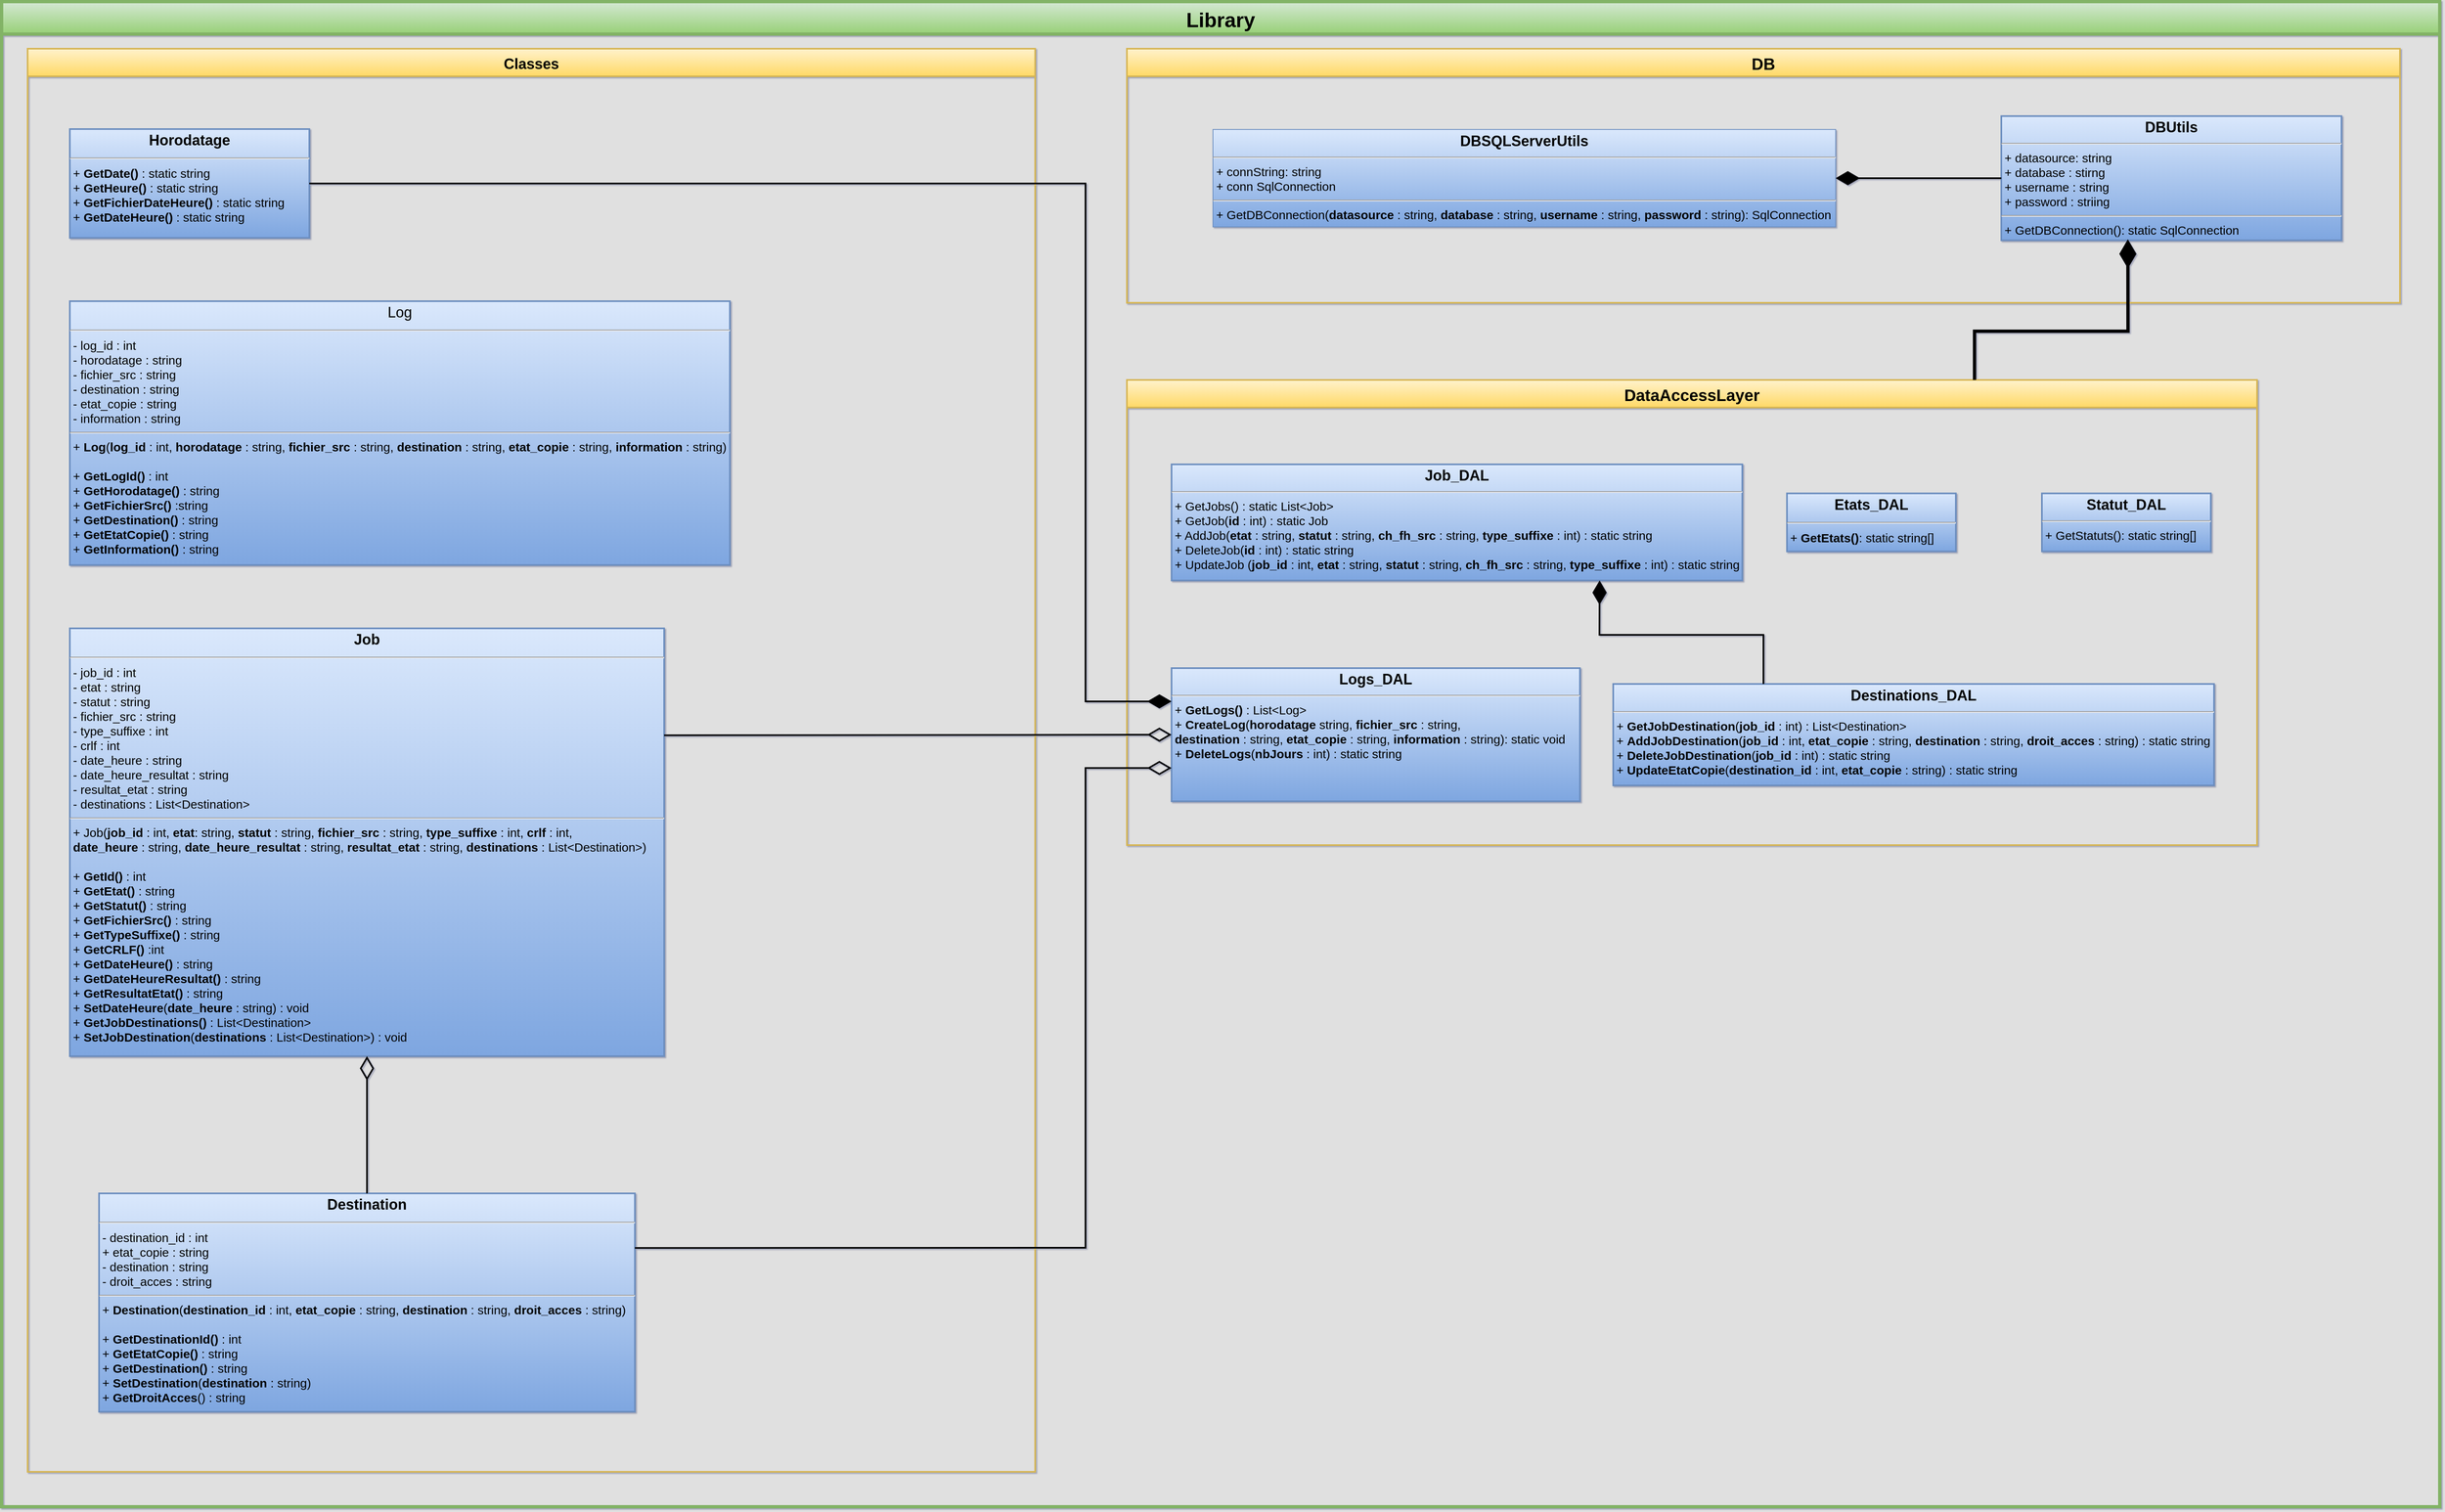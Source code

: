 <mxfile version="17.2.4" type="device"><diagram id="C5RBs43oDa-KdzZeNtuy" name="Application"><mxGraphModel dx="6063" dy="4114" grid="0" gridSize="10" guides="1" tooltips="1" connect="1" arrows="1" fold="1" page="0" pageScale="1" pageWidth="827" pageHeight="1169" background="#E0E0E0" math="0" shadow="1"><root><mxCell id="WIyWlLk6GJQsqaUBKTNV-0"/><mxCell id="WIyWlLk6GJQsqaUBKTNV-1" parent="WIyWlLk6GJQsqaUBKTNV-0"/><mxCell id="hb9x6zN0Gf0mXIbiB-nM-0" value="Library" style="swimlane;fontSize=25;startSize=40;verticalAlign=middle;align=center;horizontal=1;fillColor=#d5e8d4;strokeColor=#82b366;gradientColor=#97d077;strokeWidth=4;" parent="WIyWlLk6GJQsqaUBKTNV-1" vertex="1"><mxGeometry x="-1870" y="-1275" width="3003" height="1854" as="geometry"><mxRectangle x="609" y="-450" width="136" height="34" as="alternateBounds"/></mxGeometry></mxCell><mxCell id="xpOOjjCDLaTisR0RUrIl-22" style="edgeStyle=orthogonalEdgeStyle;rounded=0;orthogonalLoop=1;jettySize=auto;html=1;exitX=0.5;exitY=1;exitDx=0;exitDy=0;" parent="hb9x6zN0Gf0mXIbiB-nM-0" edge="1"><mxGeometry relative="1" as="geometry"><mxPoint x="365" y="502.0" as="sourcePoint"/><mxPoint x="365" y="502.0" as="targetPoint"/></mxGeometry></mxCell><mxCell id="nRmfAmQFptnGc-4oLcrV-16" value="DB" style="swimlane;startSize=34;fontSize=20;fillColor=#fff2cc;gradientColor=#ffd966;strokeColor=#d6b656;strokeWidth=2;" parent="hb9x6zN0Gf0mXIbiB-nM-0" vertex="1"><mxGeometry x="1386" y="58" width="1568" height="313" as="geometry"/></mxCell><mxCell id="xpOOjjCDLaTisR0RUrIl-7" value="&lt;p style=&quot;margin: 4px 0px 0px ; text-align: center&quot;&gt;&lt;b&gt;&lt;font style=&quot;font-size: 18px&quot;&gt;DBUtils&lt;/font&gt;&lt;/b&gt;&lt;/p&gt;&lt;hr style=&quot;font-size: 15px&quot;&gt;&lt;p style=&quot;margin: 0px 0px 0px 4px ; font-size: 15px&quot;&gt;+ datasource: string&lt;/p&gt;&lt;p style=&quot;margin: 0px 0px 0px 4px ; font-size: 15px&quot;&gt;+ database : stirng&lt;/p&gt;&lt;p style=&quot;margin: 0px 0px 0px 4px ; font-size: 15px&quot;&gt;+ username : string&lt;/p&gt;&lt;p style=&quot;margin: 0px 0px 0px 4px ; font-size: 15px&quot;&gt;+ password : striing&lt;/p&gt;&lt;hr style=&quot;font-size: 15px&quot;&gt;&lt;p style=&quot;margin: 0px 0px 0px 4px ; font-size: 15px&quot;&gt;+ GetDBConnection(): static SqlConnection&lt;/p&gt;" style="verticalAlign=top;align=left;overflow=fill;fontSize=15;fontFamily=Helvetica;html=1;fillColor=#dae8fc;gradientColor=#7ea6e0;strokeColor=#6c8ebf;strokeWidth=2;" parent="nRmfAmQFptnGc-4oLcrV-16" vertex="1"><mxGeometry x="1077" y="83" width="419" height="153" as="geometry"/></mxCell><mxCell id="xpOOjjCDLaTisR0RUrIl-5" value="&lt;p style=&quot;margin: 4px 0px 0px ; text-align: center&quot;&gt;&lt;b&gt;&lt;font style=&quot;font-size: 18px&quot;&gt;DBSQLServerUtils&lt;/font&gt;&lt;/b&gt;&lt;/p&gt;&lt;hr style=&quot;font-size: 15px&quot;&gt;&lt;p style=&quot;margin: 0px 0px 0px 4px ; font-size: 15px&quot;&gt;+ connString: string&lt;/p&gt;&lt;p style=&quot;margin: 0px 0px 0px 4px ; font-size: 15px&quot;&gt;+ conn SqlConnection&lt;/p&gt;&lt;hr style=&quot;font-size: 15px&quot;&gt;&lt;p style=&quot;margin: 0px 0px 0px 4px ; font-size: 15px&quot;&gt;+ GetDBConnection(&lt;b&gt;datasource &lt;/b&gt;: string, &lt;b&gt;database &lt;/b&gt;: string, &lt;b&gt;username &lt;/b&gt;: string, &lt;b&gt;password &lt;/b&gt;: string): SqlConnection&lt;/p&gt;" style="verticalAlign=top;align=left;overflow=fill;fontSize=15;fontFamily=Helvetica;html=1;fillColor=#dae8fc;gradientColor=#7ea6e0;strokeColor=#6c8ebf;" parent="nRmfAmQFptnGc-4oLcrV-16" vertex="1"><mxGeometry x="106" y="99.5" width="767" height="120" as="geometry"/></mxCell><mxCell id="_DrFh4fkONArMXpDHNtt-1" value="" style="endArrow=diamondThin;endFill=1;endSize=24;html=1;rounded=0;entryX=1;entryY=0.5;entryDx=0;entryDy=0;exitX=0;exitY=0.5;exitDx=0;exitDy=0;strokeWidth=2;" parent="nRmfAmQFptnGc-4oLcrV-16" source="xpOOjjCDLaTisR0RUrIl-7" target="xpOOjjCDLaTisR0RUrIl-5" edge="1"><mxGeometry width="160" relative="1" as="geometry"><mxPoint x="413" y="309" as="sourcePoint"/><mxPoint x="573" y="309" as="targetPoint"/></mxGeometry></mxCell><mxCell id="nRmfAmQFptnGc-4oLcrV-15" value="DataAccessLayer" style="swimlane;startSize=34;fontSize=20;fillColor=#fff2cc;gradientColor=#ffd966;strokeColor=#d6b656;strokeWidth=2;" parent="hb9x6zN0Gf0mXIbiB-nM-0" vertex="1"><mxGeometry x="1386" y="466" width="1392" height="573" as="geometry"/></mxCell><mxCell id="nRmfAmQFptnGc-4oLcrV-2" value="&lt;p style=&quot;margin: 4px 0px 0px ; text-align: center&quot;&gt;&lt;b&gt;&lt;font style=&quot;font-size: 18px&quot;&gt;Statut_DAL&lt;/font&gt;&lt;/b&gt;&lt;/p&gt;&lt;hr style=&quot;font-size: 15px&quot;&gt;&lt;p style=&quot;margin: 0px 0px 0px 4px ; font-size: 15px&quot;&gt;+ GetStatuts(): static string[]&lt;/p&gt;" style="verticalAlign=top;align=left;overflow=fill;fontSize=15;fontFamily=Helvetica;html=1;fillColor=#dae8fc;gradientColor=#7ea6e0;strokeColor=#6c8ebf;strokeWidth=2;" parent="nRmfAmQFptnGc-4oLcrV-15" vertex="1"><mxGeometry x="1127" y="139.75" width="208" height="71.5" as="geometry"/></mxCell><mxCell id="nRmfAmQFptnGc-4oLcrV-3" value="&lt;p style=&quot;margin: 4px 0px 0px ; text-align: center&quot;&gt;&lt;b&gt;&lt;font style=&quot;font-size: 18px&quot;&gt;Destinations_DAL&lt;/font&gt;&lt;/b&gt;&lt;/p&gt;&lt;hr style=&quot;font-size: 15px&quot;&gt;&lt;p style=&quot;margin: 0px 0px 0px 4px ; font-size: 15px&quot;&gt;&lt;/p&gt;&lt;p style=&quot;margin: 0px 0px 0px 4px ; font-size: 15px&quot;&gt;+ &lt;b&gt;GetJobDestination&lt;/b&gt;(&lt;b&gt;job_id&lt;/b&gt; : int) : List&amp;lt;Destination&amp;gt;&lt;/p&gt;&lt;p style=&quot;margin: 0px 0px 0px 4px ; font-size: 15px&quot;&gt;+ &lt;b&gt;AddJobDestination&lt;/b&gt;(&lt;b&gt;job_id&lt;/b&gt; : int, &lt;b&gt;etat_copie&lt;/b&gt; : string, &lt;b&gt;destination&lt;/b&gt; : string, &lt;b&gt;droit_acces&lt;/b&gt; : string) : static string&lt;/p&gt;&lt;p style=&quot;margin: 0px 0px 0px 4px ; font-size: 15px&quot;&gt;+ &lt;b&gt;DeleteJobDestination&lt;/b&gt;(&lt;b&gt;job_id&lt;/b&gt; : int) : static string&lt;/p&gt;&lt;p style=&quot;margin: 0px 0px 0px 4px ; font-size: 15px&quot;&gt;+ &lt;b&gt;UpdateEtatCopie&lt;/b&gt;(&lt;b&gt;destination_id&lt;/b&gt; : int, &lt;b&gt;etat_copie&amp;nbsp;&lt;/b&gt;: string) : static string&lt;/p&gt;" style="verticalAlign=top;align=left;overflow=fill;fontSize=15;fontFamily=Helvetica;html=1;fillColor=#dae8fc;gradientColor=#7ea6e0;strokeColor=#6c8ebf;strokeWidth=2;" parent="nRmfAmQFptnGc-4oLcrV-15" vertex="1"><mxGeometry x="599" y="374.5" width="740" height="125" as="geometry"/></mxCell><mxCell id="nRmfAmQFptnGc-4oLcrV-20" value="&lt;p style=&quot;margin: 4px 0px 0px ; text-align: center&quot;&gt;&lt;b&gt;&lt;font style=&quot;font-size: 18px&quot;&gt;Job_DAL&lt;/font&gt;&lt;/b&gt;&lt;/p&gt;&lt;hr style=&quot;font-size: 15px&quot;&gt;&lt;p style=&quot;margin: 0px 0px 0px 4px ; font-size: 15px&quot;&gt;+ GetJobs() : static List&amp;lt;Job&amp;gt;&lt;/p&gt;&lt;p style=&quot;margin: 0px 0px 0px 4px ; font-size: 15px&quot;&gt;+ GetJob(&lt;b&gt;id &lt;/b&gt;: int) : static Job&lt;/p&gt;&lt;p style=&quot;margin: 0px 0px 0px 4px ; font-size: 15px&quot;&gt;+ AddJob(&lt;b&gt;etat&lt;/b&gt; : string, &lt;b&gt;statut&lt;/b&gt; : string, &lt;b&gt;ch_fh_src &lt;/b&gt;: string, &lt;b&gt;type_suffixe&lt;/b&gt; : int) : static string&lt;/p&gt;&lt;p style=&quot;margin: 0px 0px 0px 4px ; font-size: 15px&quot;&gt;+ DeleteJob(&lt;b&gt;id&lt;/b&gt; : int) : static string&lt;/p&gt;&lt;p style=&quot;margin: 0px 0px 0px 4px ; font-size: 15px&quot;&gt;+ UpdateJob (&lt;b&gt;job_id&lt;/b&gt; : int, &lt;b&gt;etat &lt;/b&gt;: string, &lt;b&gt;statut&lt;/b&gt; : string, &lt;b&gt;ch_fh_src&lt;/b&gt; : string, &lt;b&gt;type_suffixe&lt;/b&gt; : int) : static string&lt;/p&gt;" style="verticalAlign=top;align=left;overflow=fill;fontSize=15;fontFamily=Helvetica;html=1;fillColor=#dae8fc;gradientColor=#7ea6e0;strokeColor=#6c8ebf;strokeWidth=2;" parent="nRmfAmQFptnGc-4oLcrV-15" vertex="1"><mxGeometry x="55" y="104" width="703" height="143" as="geometry"/></mxCell><mxCell id="nRmfAmQFptnGc-4oLcrV-23" value="&lt;p style=&quot;margin: 4px 0px 0px ; text-align: center ; font-size: 18px&quot;&gt;&lt;b&gt;&lt;font style=&quot;font-size: 18px&quot;&gt;Etats_DAL&lt;/font&gt;&lt;/b&gt;&lt;/p&gt;&lt;hr style=&quot;font-size: 18px&quot;&gt;&lt;p style=&quot;margin: 0px 0px 0px 4px ; font-size: 15px&quot;&gt;+ &lt;b&gt;GetEtats()&lt;/b&gt;: static string[]&lt;/p&gt;" style="verticalAlign=top;align=left;overflow=fill;fontSize=15;fontFamily=Helvetica;html=1;fillColor=#dae8fc;gradientColor=#7ea6e0;strokeColor=#6c8ebf;strokeWidth=2;" parent="nRmfAmQFptnGc-4oLcrV-15" vertex="1"><mxGeometry x="813" y="139.75" width="208" height="71.5" as="geometry"/></mxCell><mxCell id="fAviPBLPB5H1HGXgTzV6-0" value="&lt;p style=&quot;margin: 4px 0px 0px ; text-align: center&quot;&gt;&lt;b&gt;&lt;font style=&quot;font-size: 18px&quot;&gt;Logs_DAL&lt;/font&gt;&lt;/b&gt;&lt;/p&gt;&lt;hr style=&quot;font-size: 15px&quot;&gt;&lt;p style=&quot;margin: 0px 0px 0px 4px ; font-size: 15px&quot;&gt;+ &lt;b&gt;GetLogs()&lt;/b&gt; : List&amp;lt;Log&amp;gt;&lt;/p&gt;&lt;p style=&quot;margin: 0px 0px 0px 4px ; font-size: 15px&quot;&gt;+ &lt;b&gt;CreateLog&lt;/b&gt;(&lt;b&gt;horodatage &lt;/b&gt;string, &lt;b&gt;fichier_src&amp;nbsp;&lt;/b&gt;: string,&amp;nbsp;&lt;/p&gt;&lt;p style=&quot;margin: 0px 0px 0px 4px ; font-size: 15px&quot;&gt;&lt;b&gt;destination&lt;/b&gt; : string,&amp;nbsp;&lt;b&gt;etat_copie &lt;/b&gt;: string, &lt;b&gt;information &lt;/b&gt;: string): static void&lt;/p&gt;&lt;p style=&quot;margin: 0px 0px 0px 4px ; font-size: 15px&quot;&gt;+ &lt;b&gt;DeleteLogs&lt;/b&gt;(&lt;b&gt;nbJours&lt;/b&gt; : int) : static string&lt;/p&gt;" style="verticalAlign=top;align=left;overflow=fill;fontSize=15;fontFamily=Helvetica;html=1;strokeWidth=2;fillColor=#dae8fc;gradientColor=#7ea6e0;strokeColor=#6c8ebf;" parent="nRmfAmQFptnGc-4oLcrV-15" vertex="1"><mxGeometry x="55" y="355" width="503" height="164" as="geometry"/></mxCell><mxCell id="SdlCRwsM3ipwq2xPDZjB-0" value="" style="endArrow=diamondThin;endFill=1;endSize=24;html=1;rounded=0;entryX=0.75;entryY=1;entryDx=0;entryDy=0;exitX=0.25;exitY=0;exitDx=0;exitDy=0;strokeWidth=2;" parent="nRmfAmQFptnGc-4oLcrV-15" source="nRmfAmQFptnGc-4oLcrV-3" target="nRmfAmQFptnGc-4oLcrV-20" edge="1"><mxGeometry width="160" relative="1" as="geometry"><mxPoint x="662" y="430" as="sourcePoint"/><mxPoint x="822" y="430" as="targetPoint"/><Array as="points"><mxPoint x="784" y="314"/><mxPoint x="582" y="314"/></Array></mxGeometry></mxCell><mxCell id="fAviPBLPB5H1HGXgTzV6-6" value="Classes" style="swimlane;fontSize=18;strokeWidth=2;startSize=34;fillColor=#fff2cc;gradientColor=#ffd966;strokeColor=#d6b656;" parent="hb9x6zN0Gf0mXIbiB-nM-0" vertex="1"><mxGeometry x="32" y="58" width="1241" height="1753" as="geometry"/></mxCell><mxCell id="2-amcvFgMCVl23Tk-xyG-0" value="&lt;p style=&quot;margin: 4px 0px 0px ; text-align: center ; font-size: 18px&quot;&gt;&lt;b&gt;&lt;font style=&quot;font-size: 18px&quot;&gt;Job&lt;/font&gt;&lt;/b&gt;&lt;/p&gt;&lt;hr style=&quot;font-size: 18px&quot;&gt;&lt;p style=&quot;margin: 0px 0px 0px 4px ; font-size: 15px&quot;&gt;- job_id : int&lt;/p&gt;&lt;p style=&quot;margin: 0px 0px 0px 4px ; font-size: 15px&quot;&gt;- etat : string&lt;/p&gt;&lt;p style=&quot;margin: 0px 0px 0px 4px ; font-size: 15px&quot;&gt;- statut : string&lt;/p&gt;&lt;p style=&quot;margin: 0px 0px 0px 4px ; font-size: 15px&quot;&gt;- fichier_src : string&lt;/p&gt;&lt;p style=&quot;margin: 0px 0px 0px 4px ; font-size: 15px&quot;&gt;- type_suffixe : int&lt;/p&gt;&lt;p style=&quot;margin: 0px 0px 0px 4px ; font-size: 15px&quot;&gt;- crlf : int&lt;/p&gt;&lt;p style=&quot;margin: 0px 0px 0px 4px ; font-size: 15px&quot;&gt;- date_heure : string&lt;/p&gt;&lt;p style=&quot;margin: 0px 0px 0px 4px ; font-size: 15px&quot;&gt;- date_heure_resultat : string&lt;/p&gt;&lt;p style=&quot;margin: 0px 0px 0px 4px ; font-size: 15px&quot;&gt;- resultat_etat : string&lt;/p&gt;&lt;p style=&quot;margin: 0px 0px 0px 4px ; font-size: 15px&quot;&gt;- destinations : List&amp;lt;Destination&amp;gt;&lt;/p&gt;&lt;hr style=&quot;font-size: 15px&quot;&gt;&lt;p style=&quot;margin: 0px 0px 0px 4px ; font-size: 15px&quot;&gt;+ Job(&lt;b&gt;job_id&lt;/b&gt; : int, &lt;b&gt;etat&lt;/b&gt;: string, &lt;b&gt;statut&lt;/b&gt; : string, &lt;b&gt;fichier_src&lt;/b&gt; : string, &lt;b&gt;type_suffixe&lt;/b&gt; : int, &lt;b&gt;crlf&lt;/b&gt; : int,&amp;nbsp;&lt;/p&gt;&lt;p style=&quot;margin: 0px 0px 0px 4px ; font-size: 15px&quot;&gt;&lt;b&gt;date_heure&lt;/b&gt; : string, &lt;b&gt;date_heure_resultat&lt;/b&gt; : string, &lt;b&gt;resultat_etat&lt;/b&gt; : string, &lt;b&gt;destinations&lt;/b&gt; : List&amp;lt;Destination&amp;gt;)&lt;/p&gt;&lt;p style=&quot;margin: 0px 0px 0px 4px ; font-size: 15px&quot;&gt;&lt;br style=&quot;font-size: 15px&quot;&gt;&lt;/p&gt;&lt;p style=&quot;margin: 0px 0px 0px 4px ; font-size: 15px&quot;&gt;+ &lt;b&gt;GetId()&lt;/b&gt; : int&lt;/p&gt;&lt;p style=&quot;margin: 0px 0px 0px 4px ; font-size: 15px&quot;&gt;+ &lt;b&gt;GetEtat()&lt;/b&gt; : string&lt;/p&gt;&lt;p style=&quot;margin: 0px 0px 0px 4px ; font-size: 15px&quot;&gt;+ &lt;b&gt;GetStatut()&lt;/b&gt; : string&lt;/p&gt;&lt;p style=&quot;margin: 0px 0px 0px 4px ; font-size: 15px&quot;&gt;+ &lt;b&gt;GetFichierSrc()&lt;/b&gt; : string&lt;/p&gt;&lt;p style=&quot;margin: 0px 0px 0px 4px ; font-size: 15px&quot;&gt;&lt;span style=&quot;font-size: 15px&quot;&gt;+ &lt;b&gt;GetTypeSuffixe()&lt;/b&gt; : string&lt;/span&gt;&lt;/p&gt;&lt;p style=&quot;margin: 0px 0px 0px 4px ; font-size: 15px&quot;&gt;&lt;span style=&quot;font-size: 15px&quot;&gt;+ &lt;b&gt;GetCRLF()&lt;/b&gt; :int&lt;/span&gt;&lt;/p&gt;&lt;p style=&quot;margin: 0px 0px 0px 4px ; font-size: 15px&quot;&gt;&lt;span style=&quot;font-size: 15px&quot;&gt;+ &lt;b&gt;GetDateHeure()&lt;/b&gt; : string&lt;/span&gt;&lt;/p&gt;&lt;p style=&quot;margin: 0px 0px 0px 4px ; font-size: 15px&quot;&gt;&lt;span style=&quot;font-size: 15px&quot;&gt;+ &lt;b&gt;GetDateHeureResultat()&lt;/b&gt; : string&lt;/span&gt;&lt;/p&gt;&lt;p style=&quot;margin: 0px 0px 0px 4px ; font-size: 15px&quot;&gt;&lt;span style=&quot;font-size: 15px&quot;&gt;+ &lt;b&gt;GetResultatEtat()&lt;/b&gt; : string&lt;/span&gt;&lt;/p&gt;&lt;p style=&quot;margin: 0px 0px 0px 4px ; font-size: 15px&quot;&gt;&lt;span style=&quot;font-size: 15px&quot;&gt;+ &lt;b&gt;SetDateHeure&lt;/b&gt;(&lt;b&gt;date_heure&lt;/b&gt; : string) : void&lt;/span&gt;&lt;/p&gt;&lt;p style=&quot;margin: 0px 0px 0px 4px ; font-size: 15px&quot;&gt;+ &lt;b&gt;GetJobDestinations()&lt;/b&gt; : List&amp;lt;Destination&amp;gt;&lt;/p&gt;&lt;p style=&quot;margin: 0px 0px 0px 4px ; font-size: 15px&quot;&gt;+ &lt;b&gt;SetJobDestination&lt;/b&gt;(&lt;b&gt;destinations&amp;nbsp;&lt;/b&gt;: List&amp;lt;Destination&amp;gt;) : void&lt;/p&gt;" style="verticalAlign=top;align=left;overflow=fill;fontSize=15;fontFamily=Helvetica;html=1;fillColor=#dae8fc;gradientColor=#7ea6e0;strokeColor=#6c8ebf;strokeWidth=2;" parent="fAviPBLPB5H1HGXgTzV6-6" vertex="1"><mxGeometry x="52" y="714" width="732" height="527" as="geometry"/></mxCell><mxCell id="fAviPBLPB5H1HGXgTzV6-10" value="&lt;p style=&quot;margin: 4px 0px 0px ; text-align: center ; font-size: 18px&quot;&gt;&lt;b&gt;&lt;font style=&quot;font-size: 18px&quot;&gt;Destination&lt;/font&gt;&lt;/b&gt;&lt;/p&gt;&lt;hr style=&quot;font-size: 18px&quot;&gt;&lt;p style=&quot;margin: 0px 0px 0px 4px ; font-size: 15px&quot;&gt;- destination_id : int&lt;/p&gt;&lt;p style=&quot;margin: 0px 0px 0px 4px ; font-size: 15px&quot;&gt;+ etat_copie : string&lt;/p&gt;&lt;p style=&quot;margin: 0px 0px 0px 4px ; font-size: 15px&quot;&gt;- destination : string&lt;/p&gt;&lt;p style=&quot;margin: 0px 0px 0px 4px ; font-size: 15px&quot;&gt;- droit_acces : string&lt;/p&gt;&lt;hr style=&quot;font-size: 15px&quot;&gt;&lt;p style=&quot;margin: 0px 0px 0px 4px ; font-size: 15px&quot;&gt;+ &lt;b&gt;Destination&lt;/b&gt;(&lt;b&gt;destination_id&lt;/b&gt; : int, &lt;b&gt;etat_copie&lt;/b&gt; : string, &lt;b&gt;destination&lt;/b&gt; : string, &lt;b&gt;droit_acces&lt;/b&gt; : string)&lt;/p&gt;&lt;p style=&quot;margin: 0px 0px 0px 4px ; font-size: 15px&quot;&gt;&lt;br&gt;&lt;/p&gt;&lt;p style=&quot;margin: 0px 0px 0px 4px ; font-size: 15px&quot;&gt;+ &lt;b&gt;GetDestinationId()&lt;/b&gt; : int&lt;br&gt;&lt;/p&gt;&lt;p style=&quot;margin: 0px 0px 0px 4px ; font-size: 15px&quot;&gt;+ &lt;b&gt;GetEtatCopie()&lt;/b&gt; : string&lt;/p&gt;&lt;p style=&quot;margin: 0px 0px 0px 4px ; font-size: 15px&quot;&gt;+ &lt;b&gt;GetDestination()&lt;/b&gt; : string&lt;/p&gt;&lt;p style=&quot;margin: 0px 0px 0px 4px ; font-size: 15px&quot;&gt;+ &lt;b&gt;SetDestination&lt;/b&gt;(&lt;b&gt;destination&lt;/b&gt; : string)&lt;/p&gt;&lt;p style=&quot;margin: 0px 0px 0px 4px ; font-size: 15px&quot;&gt;+ &lt;b&gt;GetDroitAcces&lt;/b&gt;() : string&lt;/p&gt;" style="verticalAlign=top;align=left;overflow=fill;fontSize=15;fontFamily=Helvetica;html=1;fillColor=#dae8fc;gradientColor=#7ea6e0;strokeColor=#6c8ebf;strokeWidth=2;" parent="fAviPBLPB5H1HGXgTzV6-6" vertex="1"><mxGeometry x="88" y="1410" width="660" height="269" as="geometry"/></mxCell><mxCell id="fAviPBLPB5H1HGXgTzV6-2" value="&lt;p style=&quot;margin: 4px 0px 0px ; text-align: center ; font-size: 18px&quot;&gt;&lt;b&gt;&lt;font style=&quot;font-size: 18px&quot;&gt;Horodatage&lt;/font&gt;&lt;/b&gt;&lt;/p&gt;&lt;hr style=&quot;font-size: 18px&quot;&gt;&lt;p style=&quot;margin: 0px 0px 0px 4px ; font-size: 15px&quot;&gt;&lt;/p&gt;&lt;p style=&quot;margin: 0px 0px 0px 4px ; font-size: 15px&quot;&gt;+ &lt;b&gt;GetDate()&lt;/b&gt; : static string&lt;/p&gt;&lt;p style=&quot;margin: 0px 0px 0px 4px ; font-size: 15px&quot;&gt;+ &lt;b&gt;GetHeure()&lt;/b&gt; : static string&lt;/p&gt;&lt;p style=&quot;margin: 0px 0px 0px 4px ; font-size: 15px&quot;&gt;+ &lt;b&gt;GetFichierDateHeure()&lt;/b&gt;&amp;nbsp;: static string&lt;/p&gt;&lt;p style=&quot;margin: 0px 0px 0px 4px ; font-size: 15px&quot;&gt;+ &lt;b&gt;GetDateHeure()&lt;/b&gt;&amp;nbsp;: static string&lt;/p&gt;" style="verticalAlign=top;align=left;overflow=fill;fontSize=15;fontFamily=Helvetica;html=1;fillColor=#dae8fc;gradientColor=#7ea6e0;strokeColor=#6c8ebf;strokeWidth=2;" parent="fAviPBLPB5H1HGXgTzV6-6" vertex="1"><mxGeometry x="52" y="99" width="295" height="134" as="geometry"/></mxCell><mxCell id="_DrFh4fkONArMXpDHNtt-15" value="" style="endArrow=diamondThin;endFill=0;endSize=24;html=1;rounded=0;strokeWidth=2;entryX=0.5;entryY=1;entryDx=0;entryDy=0;exitX=0.5;exitY=0;exitDx=0;exitDy=0;" parent="fAviPBLPB5H1HGXgTzV6-6" source="fAviPBLPB5H1HGXgTzV6-10" target="2-amcvFgMCVl23Tk-xyG-0" edge="1"><mxGeometry width="160" relative="1" as="geometry"><mxPoint x="-470" y="721" as="sourcePoint"/><mxPoint x="-310" y="721" as="targetPoint"/></mxGeometry></mxCell><mxCell id="qBxrje6WI4dX1se72Wbg-0" value="&lt;p style=&quot;margin: 4px 0px 0px ; text-align: center ; font-size: 18px&quot;&gt;&lt;font style=&quot;font-size: 18px&quot;&gt;Log&lt;/font&gt;&lt;/p&gt;&lt;hr style=&quot;font-size: 18px&quot;&gt;&lt;p style=&quot;margin: 0px 0px 0px 4px ; font-size: 15px&quot;&gt;- log_id : int&lt;/p&gt;&lt;p style=&quot;margin: 0px 0px 0px 4px ; font-size: 15px&quot;&gt;- horodatage : string&lt;/p&gt;&lt;p style=&quot;margin: 0px 0px 0px 4px ; font-size: 15px&quot;&gt;- fichier_src : string&lt;/p&gt;&lt;p style=&quot;margin: 0px 0px 0px 4px ; font-size: 15px&quot;&gt;- destination : string&lt;/p&gt;&lt;p style=&quot;margin: 0px 0px 0px 4px ; font-size: 15px&quot;&gt;- etat_copie : string&lt;/p&gt;&lt;p style=&quot;margin: 0px 0px 0px 4px ; font-size: 15px&quot;&gt;- information : string&lt;/p&gt;&lt;hr style=&quot;font-size: 15px&quot;&gt;&lt;p style=&quot;margin: 0px 0px 0px 4px ; font-size: 15px&quot;&gt;+ &lt;b&gt;Log&lt;/b&gt;(&lt;b&gt;log_id&lt;/b&gt; : int, &lt;b&gt;horodatage&lt;/b&gt; : string, &lt;b&gt;fichier_src&lt;/b&gt; : string, &lt;b&gt;destination&lt;/b&gt; : string, &lt;b&gt;etat_copie&lt;/b&gt; : string, &lt;b&gt;information&lt;/b&gt; : string)&lt;/p&gt;&lt;p style=&quot;margin: 0px 0px 0px 4px ; font-size: 15px&quot;&gt;&lt;br&gt;&lt;/p&gt;&lt;p style=&quot;margin: 0px 0px 0px 4px ; font-size: 15px&quot;&gt;+ &lt;b&gt;GetLogId()&lt;/b&gt; : int&lt;/p&gt;&lt;p style=&quot;margin: 0px 0px 0px 4px ; font-size: 15px&quot;&gt;+ &lt;b&gt;GetHorodatage()&lt;/b&gt; : string&lt;/p&gt;&lt;p style=&quot;margin: 0px 0px 0px 4px ; font-size: 15px&quot;&gt;+ &lt;b&gt;GetFichierSrc()&lt;/b&gt; :string&lt;/p&gt;&lt;p style=&quot;margin: 0px 0px 0px 4px ; font-size: 15px&quot;&gt;+ &lt;b&gt;GetDestination()&lt;/b&gt; : string&lt;/p&gt;&lt;p style=&quot;margin: 0px 0px 0px 4px ; font-size: 15px&quot;&gt;+ &lt;b&gt;GetEtatCopie()&lt;/b&gt; : string&lt;/p&gt;&lt;p style=&quot;margin: 0px 0px 0px 4px ; font-size: 15px&quot;&gt;+ &lt;b&gt;GetInformation()&lt;/b&gt; : string&lt;/p&gt;" style="verticalAlign=top;align=left;overflow=fill;fontSize=15;fontFamily=Helvetica;html=1;fillColor=#dae8fc;gradientColor=#7ea6e0;strokeColor=#6c8ebf;strokeWidth=2;" parent="fAviPBLPB5H1HGXgTzV6-6" vertex="1"><mxGeometry x="52" y="311" width="813" height="325" as="geometry"/></mxCell><mxCell id="_DrFh4fkONArMXpDHNtt-0" value="" style="endArrow=diamondThin;endFill=1;endSize=24;html=1;rounded=0;exitX=0.75;exitY=0;exitDx=0;exitDy=0;entryX=0.372;entryY=0.992;entryDx=0;entryDy=0;entryPerimeter=0;strokeWidth=4;" parent="hb9x6zN0Gf0mXIbiB-nM-0" source="nRmfAmQFptnGc-4oLcrV-15" target="xpOOjjCDLaTisR0RUrIl-7" edge="1"><mxGeometry width="160" relative="1" as="geometry"><mxPoint x="1777" y="507" as="sourcePoint"/><mxPoint x="2265" y="322" as="targetPoint"/><Array as="points"><mxPoint x="2430" y="406"/><mxPoint x="2619" y="406"/></Array></mxGeometry></mxCell><mxCell id="_DrFh4fkONArMXpDHNtt-18" value="" style="endArrow=diamondThin;endFill=0;endSize=24;html=1;rounded=0;strokeWidth=2;exitX=1;exitY=0.25;exitDx=0;exitDy=0;entryX=0;entryY=0.75;entryDx=0;entryDy=0;" parent="hb9x6zN0Gf0mXIbiB-nM-0" source="fAviPBLPB5H1HGXgTzV6-10" target="fAviPBLPB5H1HGXgTzV6-0" edge="1"><mxGeometry width="160" relative="1" as="geometry"><mxPoint x="956" y="1093" as="sourcePoint"/><mxPoint x="1116" y="1093" as="targetPoint"/><Array as="points"><mxPoint x="1335" y="1535"/><mxPoint x="1335" y="944"/></Array></mxGeometry></mxCell><mxCell id="_DrFh4fkONArMXpDHNtt-19" value="" style="endArrow=diamondThin;endFill=1;endSize=24;html=1;rounded=0;strokeWidth=2;entryX=0;entryY=0.25;entryDx=0;entryDy=0;exitX=1;exitY=0.5;exitDx=0;exitDy=0;" parent="hb9x6zN0Gf0mXIbiB-nM-0" source="fAviPBLPB5H1HGXgTzV6-2" target="fAviPBLPB5H1HGXgTzV6-0" edge="1"><mxGeometry width="160" relative="1" as="geometry"><mxPoint x="821" y="1141" as="sourcePoint"/><mxPoint x="981" y="1141" as="targetPoint"/><Array as="points"><mxPoint x="1335" y="224"/><mxPoint x="1335" y="862"/></Array></mxGeometry></mxCell><mxCell id="SdlCRwsM3ipwq2xPDZjB-6" value="" style="endArrow=diamondThin;endFill=0;endSize=24;html=1;rounded=0;fontSize=20;strokeWidth=2;entryX=0;entryY=0.5;entryDx=0;entryDy=0;exitX=1;exitY=0.25;exitDx=0;exitDy=0;" parent="hb9x6zN0Gf0mXIbiB-nM-0" source="2-amcvFgMCVl23Tk-xyG-0" target="fAviPBLPB5H1HGXgTzV6-0" edge="1"><mxGeometry width="160" relative="1" as="geometry"><mxPoint x="584" y="907" as="sourcePoint"/><mxPoint x="744" y="907" as="targetPoint"/></mxGeometry></mxCell></root></mxGraphModel></diagram></mxfile>